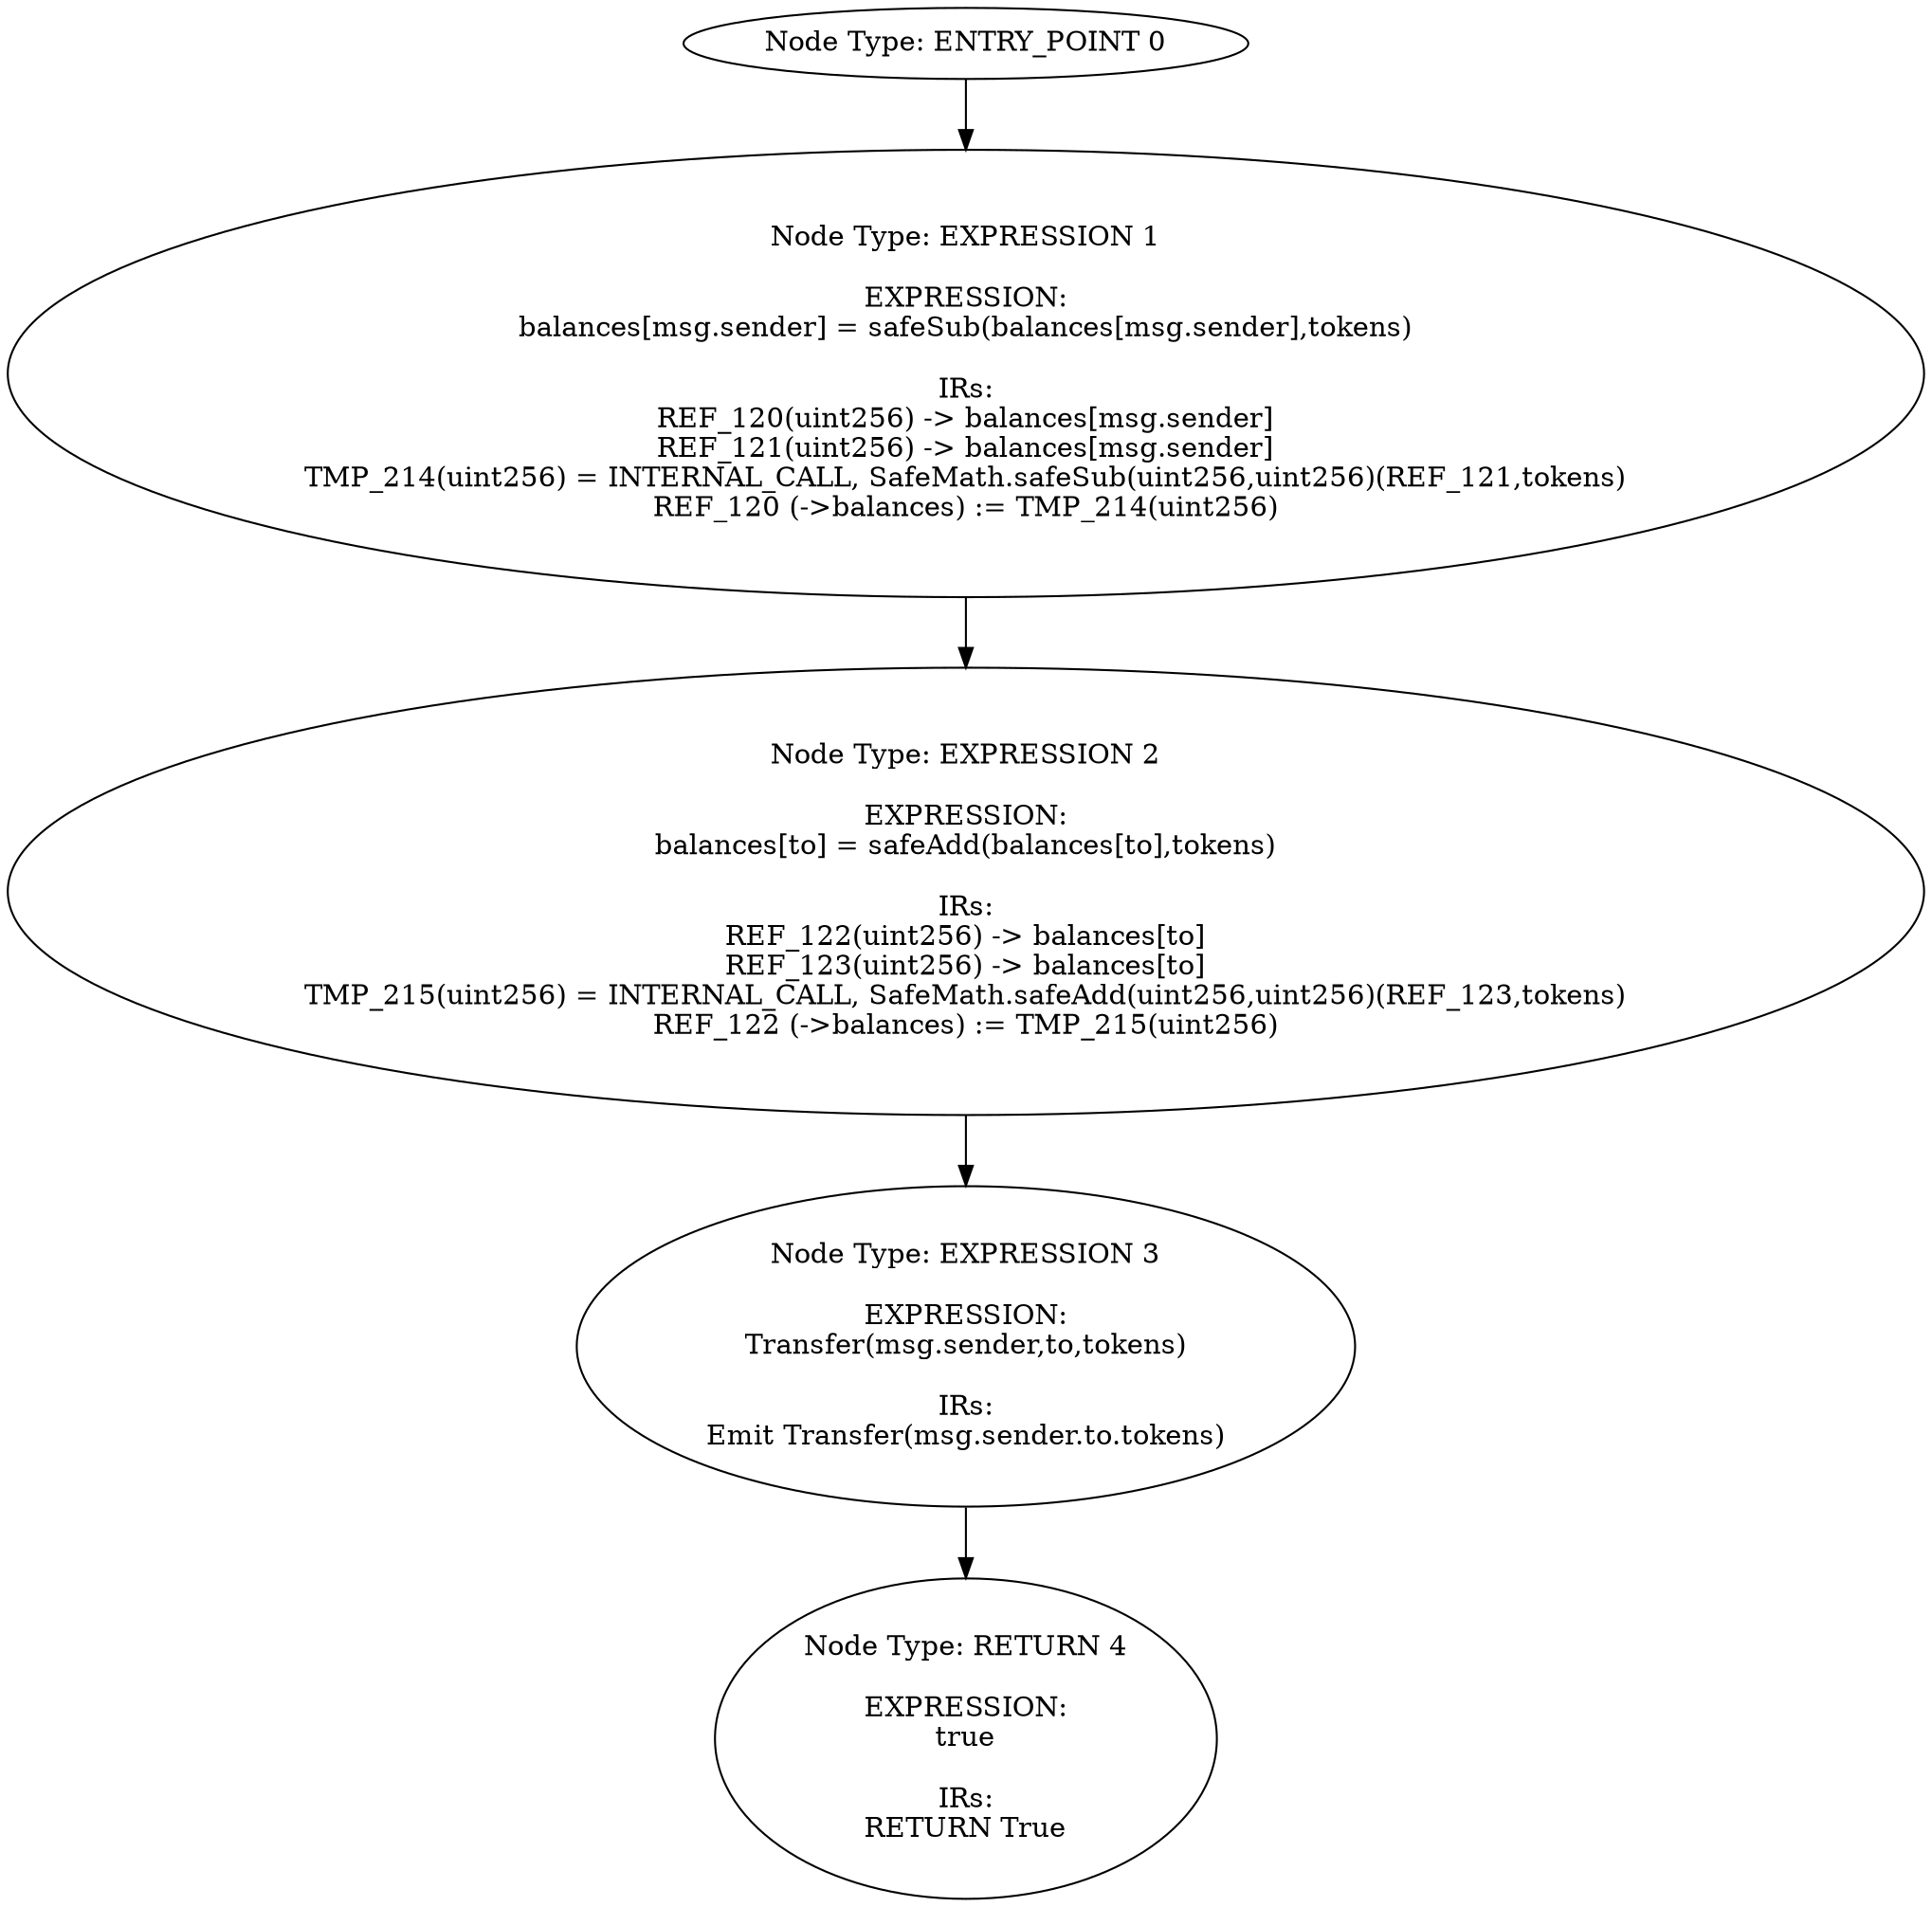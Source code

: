 digraph{
0[label="Node Type: ENTRY_POINT 0
"];
0->1;
1[label="Node Type: EXPRESSION 1

EXPRESSION:
balances[msg.sender] = safeSub(balances[msg.sender],tokens)

IRs:
REF_120(uint256) -> balances[msg.sender]
REF_121(uint256) -> balances[msg.sender]
TMP_214(uint256) = INTERNAL_CALL, SafeMath.safeSub(uint256,uint256)(REF_121,tokens)
REF_120 (->balances) := TMP_214(uint256)"];
1->2;
2[label="Node Type: EXPRESSION 2

EXPRESSION:
balances[to] = safeAdd(balances[to],tokens)

IRs:
REF_122(uint256) -> balances[to]
REF_123(uint256) -> balances[to]
TMP_215(uint256) = INTERNAL_CALL, SafeMath.safeAdd(uint256,uint256)(REF_123,tokens)
REF_122 (->balances) := TMP_215(uint256)"];
2->3;
3[label="Node Type: EXPRESSION 3

EXPRESSION:
Transfer(msg.sender,to,tokens)

IRs:
Emit Transfer(msg.sender.to.tokens)"];
3->4;
4[label="Node Type: RETURN 4

EXPRESSION:
true

IRs:
RETURN True"];
}
